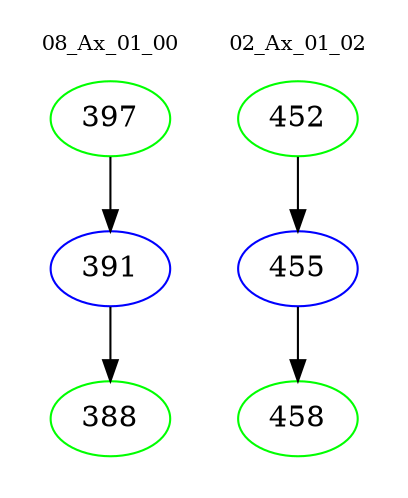 digraph{
subgraph cluster_0 {
color = white
label = "08_Ax_01_00";
fontsize=10;
T0_397 [label="397", color="green"]
T0_397 -> T0_391 [color="black"]
T0_391 [label="391", color="blue"]
T0_391 -> T0_388 [color="black"]
T0_388 [label="388", color="green"]
}
subgraph cluster_1 {
color = white
label = "02_Ax_01_02";
fontsize=10;
T1_452 [label="452", color="green"]
T1_452 -> T1_455 [color="black"]
T1_455 [label="455", color="blue"]
T1_455 -> T1_458 [color="black"]
T1_458 [label="458", color="green"]
}
}

